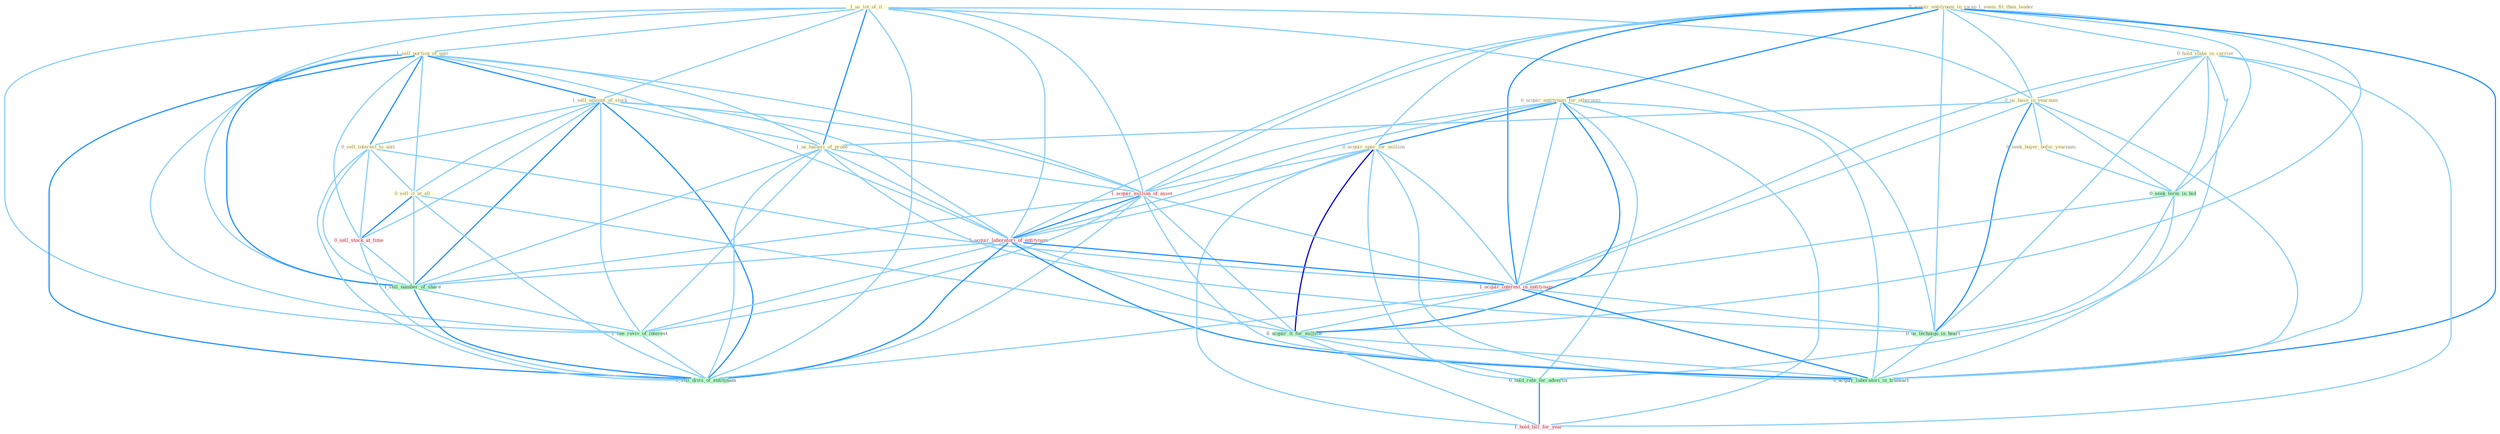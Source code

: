 Graph G{ 
    node
    [shape=polygon,style=filled,width=.5,height=.06,color="#BDFCC9",fixedsize=true,fontsize=4,
    fontcolor="#2f4f4f"];
    {node
    [color="#ffffe0", fontcolor="#8b7d6b"] "1_us_lot_of_it " "0_acquir_entitynam_in_swap " "0_hold_stake_in_carrier " "1_seem_fit_than_leader " "1_sell_portion_of_unit " "0_us_base_in_yearnum " "0_acquir_entitynam_for_othernum " "1_sell_amount_of_stock " "0_seek_buyer_befor_yearnum " "0_sell_interest_to_unit " "1_us_batteri_of_probe " "0_sell_it_at_all " "0_acquir_oper_for_million "}
{node [color="#fff0f5", fontcolor="#b22222"] "1_acquir_million_of_asset " "1_acquir_laboratori_of_entitynam " "1_acquir_interest_in_entitynam " "0_sell_stock_at_time " "1_hold_bill_for_year "}
edge [color="#B0E2FF"];

	"1_us_lot_of_it " -- "1_sell_portion_of_unit " [w="1", color="#87cefa" ];
	"1_us_lot_of_it " -- "0_us_base_in_yearnum " [w="1", color="#87cefa" ];
	"1_us_lot_of_it " -- "1_sell_amount_of_stock " [w="1", color="#87cefa" ];
	"1_us_lot_of_it " -- "1_us_batteri_of_probe " [w="2", color="#1e90ff" , len=0.8];
	"1_us_lot_of_it " -- "1_acquir_million_of_asset " [w="1", color="#87cefa" ];
	"1_us_lot_of_it " -- "1_acquir_laboratori_of_entitynam " [w="1", color="#87cefa" ];
	"1_us_lot_of_it " -- "0_us_techniqu_in_heart " [w="1", color="#87cefa" ];
	"1_us_lot_of_it " -- "1_sell_number_of_share " [w="1", color="#87cefa" ];
	"1_us_lot_of_it " -- "1_see_reviv_of_interest " [w="1", color="#87cefa" ];
	"1_us_lot_of_it " -- "1_sell_divis_of_entitynam " [w="1", color="#87cefa" ];
	"0_acquir_entitynam_in_swap " -- "0_hold_stake_in_carrier " [w="1", color="#87cefa" ];
	"0_acquir_entitynam_in_swap " -- "0_us_base_in_yearnum " [w="1", color="#87cefa" ];
	"0_acquir_entitynam_in_swap " -- "0_acquir_entitynam_for_othernum " [w="2", color="#1e90ff" , len=0.8];
	"0_acquir_entitynam_in_swap " -- "0_acquir_oper_for_million " [w="1", color="#87cefa" ];
	"0_acquir_entitynam_in_swap " -- "1_acquir_million_of_asset " [w="1", color="#87cefa" ];
	"0_acquir_entitynam_in_swap " -- "1_acquir_laboratori_of_entitynam " [w="1", color="#87cefa" ];
	"0_acquir_entitynam_in_swap " -- "0_seek_term_in_bid " [w="1", color="#87cefa" ];
	"0_acquir_entitynam_in_swap " -- "1_acquir_interest_in_entitynam " [w="2", color="#1e90ff" , len=0.8];
	"0_acquir_entitynam_in_swap " -- "0_us_techniqu_in_heart " [w="1", color="#87cefa" ];
	"0_acquir_entitynam_in_swap " -- "0_acquir_it_for_million " [w="1", color="#87cefa" ];
	"0_acquir_entitynam_in_swap " -- "0_acquir_laboratori_in_transact " [w="2", color="#1e90ff" , len=0.8];
	"0_hold_stake_in_carrier " -- "0_us_base_in_yearnum " [w="1", color="#87cefa" ];
	"0_hold_stake_in_carrier " -- "0_seek_term_in_bid " [w="1", color="#87cefa" ];
	"0_hold_stake_in_carrier " -- "1_acquir_interest_in_entitynam " [w="1", color="#87cefa" ];
	"0_hold_stake_in_carrier " -- "0_us_techniqu_in_heart " [w="1", color="#87cefa" ];
	"0_hold_stake_in_carrier " -- "0_hold_rate_for_advertis " [w="1", color="#87cefa" ];
	"0_hold_stake_in_carrier " -- "0_acquir_laboratori_in_transact " [w="1", color="#87cefa" ];
	"0_hold_stake_in_carrier " -- "1_hold_bill_for_year " [w="1", color="#87cefa" ];
	"1_sell_portion_of_unit " -- "1_sell_amount_of_stock " [w="2", color="#1e90ff" , len=0.8];
	"1_sell_portion_of_unit " -- "0_sell_interest_to_unit " [w="2", color="#1e90ff" , len=0.8];
	"1_sell_portion_of_unit " -- "1_us_batteri_of_probe " [w="1", color="#87cefa" ];
	"1_sell_portion_of_unit " -- "0_sell_it_at_all " [w="1", color="#87cefa" ];
	"1_sell_portion_of_unit " -- "1_acquir_million_of_asset " [w="1", color="#87cefa" ];
	"1_sell_portion_of_unit " -- "1_acquir_laboratori_of_entitynam " [w="1", color="#87cefa" ];
	"1_sell_portion_of_unit " -- "0_sell_stock_at_time " [w="1", color="#87cefa" ];
	"1_sell_portion_of_unit " -- "1_sell_number_of_share " [w="2", color="#1e90ff" , len=0.8];
	"1_sell_portion_of_unit " -- "1_see_reviv_of_interest " [w="1", color="#87cefa" ];
	"1_sell_portion_of_unit " -- "1_sell_divis_of_entitynam " [w="2", color="#1e90ff" , len=0.8];
	"0_us_base_in_yearnum " -- "0_seek_buyer_befor_yearnum " [w="1", color="#87cefa" ];
	"0_us_base_in_yearnum " -- "1_us_batteri_of_probe " [w="1", color="#87cefa" ];
	"0_us_base_in_yearnum " -- "0_seek_term_in_bid " [w="1", color="#87cefa" ];
	"0_us_base_in_yearnum " -- "1_acquir_interest_in_entitynam " [w="1", color="#87cefa" ];
	"0_us_base_in_yearnum " -- "0_us_techniqu_in_heart " [w="2", color="#1e90ff" , len=0.8];
	"0_us_base_in_yearnum " -- "0_acquir_laboratori_in_transact " [w="1", color="#87cefa" ];
	"0_acquir_entitynam_for_othernum " -- "0_acquir_oper_for_million " [w="2", color="#1e90ff" , len=0.8];
	"0_acquir_entitynam_for_othernum " -- "1_acquir_million_of_asset " [w="1", color="#87cefa" ];
	"0_acquir_entitynam_for_othernum " -- "1_acquir_laboratori_of_entitynam " [w="1", color="#87cefa" ];
	"0_acquir_entitynam_for_othernum " -- "1_acquir_interest_in_entitynam " [w="1", color="#87cefa" ];
	"0_acquir_entitynam_for_othernum " -- "0_acquir_it_for_million " [w="2", color="#1e90ff" , len=0.8];
	"0_acquir_entitynam_for_othernum " -- "0_hold_rate_for_advertis " [w="1", color="#87cefa" ];
	"0_acquir_entitynam_for_othernum " -- "0_acquir_laboratori_in_transact " [w="1", color="#87cefa" ];
	"0_acquir_entitynam_for_othernum " -- "1_hold_bill_for_year " [w="1", color="#87cefa" ];
	"1_sell_amount_of_stock " -- "0_sell_interest_to_unit " [w="1", color="#87cefa" ];
	"1_sell_amount_of_stock " -- "1_us_batteri_of_probe " [w="1", color="#87cefa" ];
	"1_sell_amount_of_stock " -- "0_sell_it_at_all " [w="1", color="#87cefa" ];
	"1_sell_amount_of_stock " -- "1_acquir_million_of_asset " [w="1", color="#87cefa" ];
	"1_sell_amount_of_stock " -- "1_acquir_laboratori_of_entitynam " [w="1", color="#87cefa" ];
	"1_sell_amount_of_stock " -- "0_sell_stock_at_time " [w="1", color="#87cefa" ];
	"1_sell_amount_of_stock " -- "1_sell_number_of_share " [w="2", color="#1e90ff" , len=0.8];
	"1_sell_amount_of_stock " -- "1_see_reviv_of_interest " [w="1", color="#87cefa" ];
	"1_sell_amount_of_stock " -- "1_sell_divis_of_entitynam " [w="2", color="#1e90ff" , len=0.8];
	"0_seek_buyer_befor_yearnum " -- "0_seek_term_in_bid " [w="1", color="#87cefa" ];
	"0_sell_interest_to_unit " -- "0_sell_it_at_all " [w="1", color="#87cefa" ];
	"0_sell_interest_to_unit " -- "1_acquir_interest_in_entitynam " [w="1", color="#87cefa" ];
	"0_sell_interest_to_unit " -- "0_sell_stock_at_time " [w="1", color="#87cefa" ];
	"0_sell_interest_to_unit " -- "1_sell_number_of_share " [w="1", color="#87cefa" ];
	"0_sell_interest_to_unit " -- "1_sell_divis_of_entitynam " [w="1", color="#87cefa" ];
	"1_us_batteri_of_probe " -- "1_acquir_million_of_asset " [w="1", color="#87cefa" ];
	"1_us_batteri_of_probe " -- "1_acquir_laboratori_of_entitynam " [w="1", color="#87cefa" ];
	"1_us_batteri_of_probe " -- "0_us_techniqu_in_heart " [w="1", color="#87cefa" ];
	"1_us_batteri_of_probe " -- "1_sell_number_of_share " [w="1", color="#87cefa" ];
	"1_us_batteri_of_probe " -- "1_see_reviv_of_interest " [w="1", color="#87cefa" ];
	"1_us_batteri_of_probe " -- "1_sell_divis_of_entitynam " [w="1", color="#87cefa" ];
	"0_sell_it_at_all " -- "0_acquir_it_for_million " [w="1", color="#87cefa" ];
	"0_sell_it_at_all " -- "0_sell_stock_at_time " [w="2", color="#1e90ff" , len=0.8];
	"0_sell_it_at_all " -- "1_sell_number_of_share " [w="1", color="#87cefa" ];
	"0_sell_it_at_all " -- "1_sell_divis_of_entitynam " [w="1", color="#87cefa" ];
	"0_acquir_oper_for_million " -- "1_acquir_million_of_asset " [w="1", color="#87cefa" ];
	"0_acquir_oper_for_million " -- "1_acquir_laboratori_of_entitynam " [w="1", color="#87cefa" ];
	"0_acquir_oper_for_million " -- "1_acquir_interest_in_entitynam " [w="1", color="#87cefa" ];
	"0_acquir_oper_for_million " -- "0_acquir_it_for_million " [w="3", color="#0000cd" , len=0.6];
	"0_acquir_oper_for_million " -- "0_hold_rate_for_advertis " [w="1", color="#87cefa" ];
	"0_acquir_oper_for_million " -- "0_acquir_laboratori_in_transact " [w="1", color="#87cefa" ];
	"0_acquir_oper_for_million " -- "1_hold_bill_for_year " [w="1", color="#87cefa" ];
	"1_acquir_million_of_asset " -- "1_acquir_laboratori_of_entitynam " [w="2", color="#1e90ff" , len=0.8];
	"1_acquir_million_of_asset " -- "1_acquir_interest_in_entitynam " [w="1", color="#87cefa" ];
	"1_acquir_million_of_asset " -- "0_acquir_it_for_million " [w="1", color="#87cefa" ];
	"1_acquir_million_of_asset " -- "0_acquir_laboratori_in_transact " [w="1", color="#87cefa" ];
	"1_acquir_million_of_asset " -- "1_sell_number_of_share " [w="1", color="#87cefa" ];
	"1_acquir_million_of_asset " -- "1_see_reviv_of_interest " [w="1", color="#87cefa" ];
	"1_acquir_million_of_asset " -- "1_sell_divis_of_entitynam " [w="1", color="#87cefa" ];
	"1_acquir_laboratori_of_entitynam " -- "1_acquir_interest_in_entitynam " [w="2", color="#1e90ff" , len=0.8];
	"1_acquir_laboratori_of_entitynam " -- "0_acquir_it_for_million " [w="1", color="#87cefa" ];
	"1_acquir_laboratori_of_entitynam " -- "0_acquir_laboratori_in_transact " [w="2", color="#1e90ff" , len=0.8];
	"1_acquir_laboratori_of_entitynam " -- "1_sell_number_of_share " [w="1", color="#87cefa" ];
	"1_acquir_laboratori_of_entitynam " -- "1_see_reviv_of_interest " [w="1", color="#87cefa" ];
	"1_acquir_laboratori_of_entitynam " -- "1_sell_divis_of_entitynam " [w="2", color="#1e90ff" , len=0.8];
	"0_seek_term_in_bid " -- "1_acquir_interest_in_entitynam " [w="1", color="#87cefa" ];
	"0_seek_term_in_bid " -- "0_us_techniqu_in_heart " [w="1", color="#87cefa" ];
	"0_seek_term_in_bid " -- "0_acquir_laboratori_in_transact " [w="1", color="#87cefa" ];
	"1_acquir_interest_in_entitynam " -- "0_us_techniqu_in_heart " [w="1", color="#87cefa" ];
	"1_acquir_interest_in_entitynam " -- "0_acquir_it_for_million " [w="1", color="#87cefa" ];
	"1_acquir_interest_in_entitynam " -- "0_acquir_laboratori_in_transact " [w="2", color="#1e90ff" , len=0.8];
	"1_acquir_interest_in_entitynam " -- "1_sell_divis_of_entitynam " [w="1", color="#87cefa" ];
	"0_us_techniqu_in_heart " -- "0_acquir_laboratori_in_transact " [w="1", color="#87cefa" ];
	"0_acquir_it_for_million " -- "0_hold_rate_for_advertis " [w="1", color="#87cefa" ];
	"0_acquir_it_for_million " -- "0_acquir_laboratori_in_transact " [w="1", color="#87cefa" ];
	"0_acquir_it_for_million " -- "1_hold_bill_for_year " [w="1", color="#87cefa" ];
	"0_hold_rate_for_advertis " -- "1_hold_bill_for_year " [w="2", color="#1e90ff" , len=0.8];
	"0_sell_stock_at_time " -- "1_sell_number_of_share " [w="1", color="#87cefa" ];
	"0_sell_stock_at_time " -- "1_sell_divis_of_entitynam " [w="1", color="#87cefa" ];
	"1_sell_number_of_share " -- "1_see_reviv_of_interest " [w="1", color="#87cefa" ];
	"1_sell_number_of_share " -- "1_sell_divis_of_entitynam " [w="2", color="#1e90ff" , len=0.8];
	"1_see_reviv_of_interest " -- "1_sell_divis_of_entitynam " [w="1", color="#87cefa" ];
}